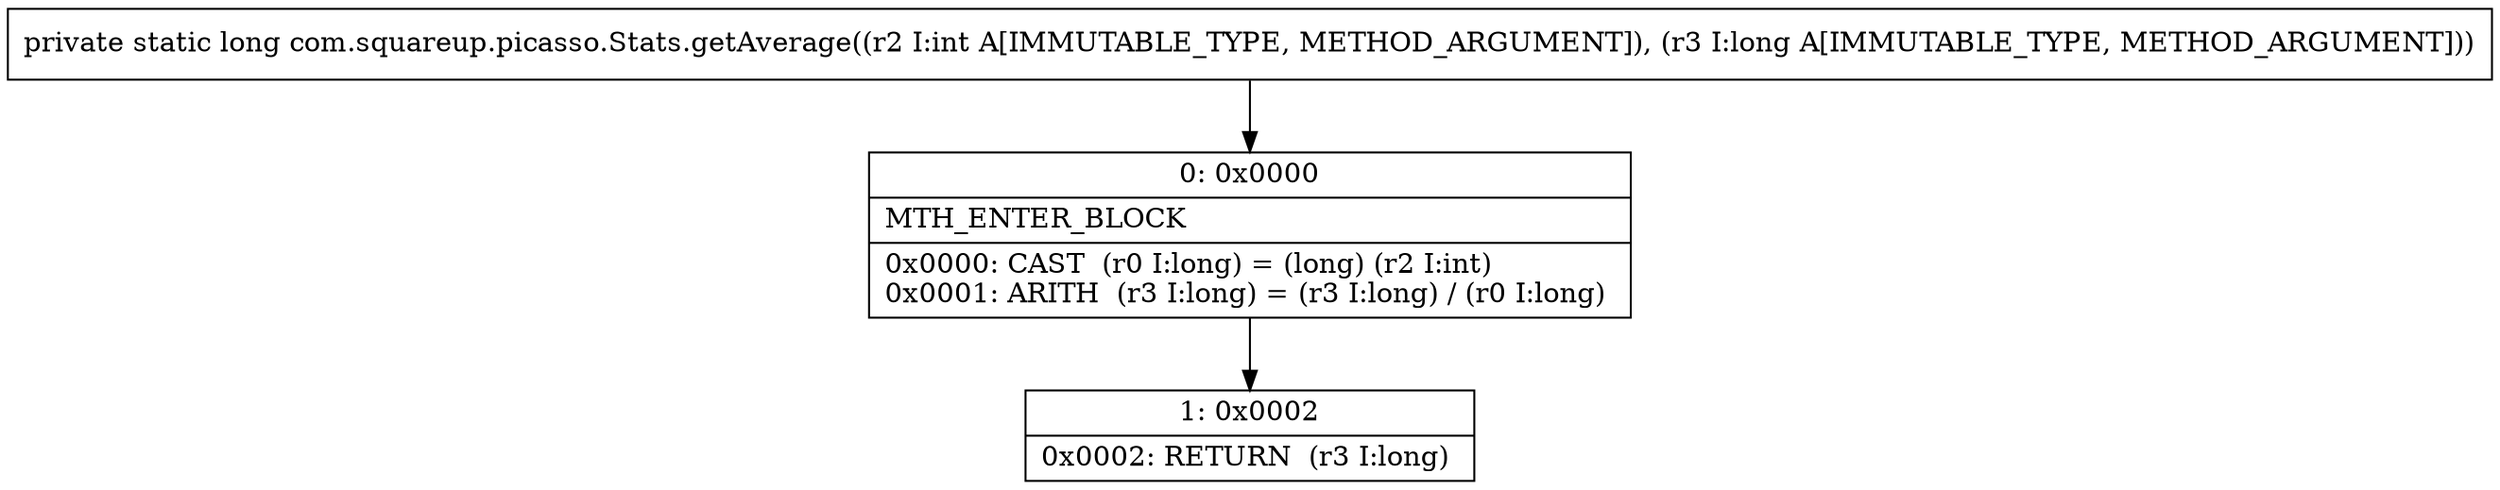 digraph "CFG forcom.squareup.picasso.Stats.getAverage(IJ)J" {
Node_0 [shape=record,label="{0\:\ 0x0000|MTH_ENTER_BLOCK\l|0x0000: CAST  (r0 I:long) = (long) (r2 I:int) \l0x0001: ARITH  (r3 I:long) = (r3 I:long) \/ (r0 I:long) \l}"];
Node_1 [shape=record,label="{1\:\ 0x0002|0x0002: RETURN  (r3 I:long) \l}"];
MethodNode[shape=record,label="{private static long com.squareup.picasso.Stats.getAverage((r2 I:int A[IMMUTABLE_TYPE, METHOD_ARGUMENT]), (r3 I:long A[IMMUTABLE_TYPE, METHOD_ARGUMENT])) }"];
MethodNode -> Node_0;
Node_0 -> Node_1;
}

